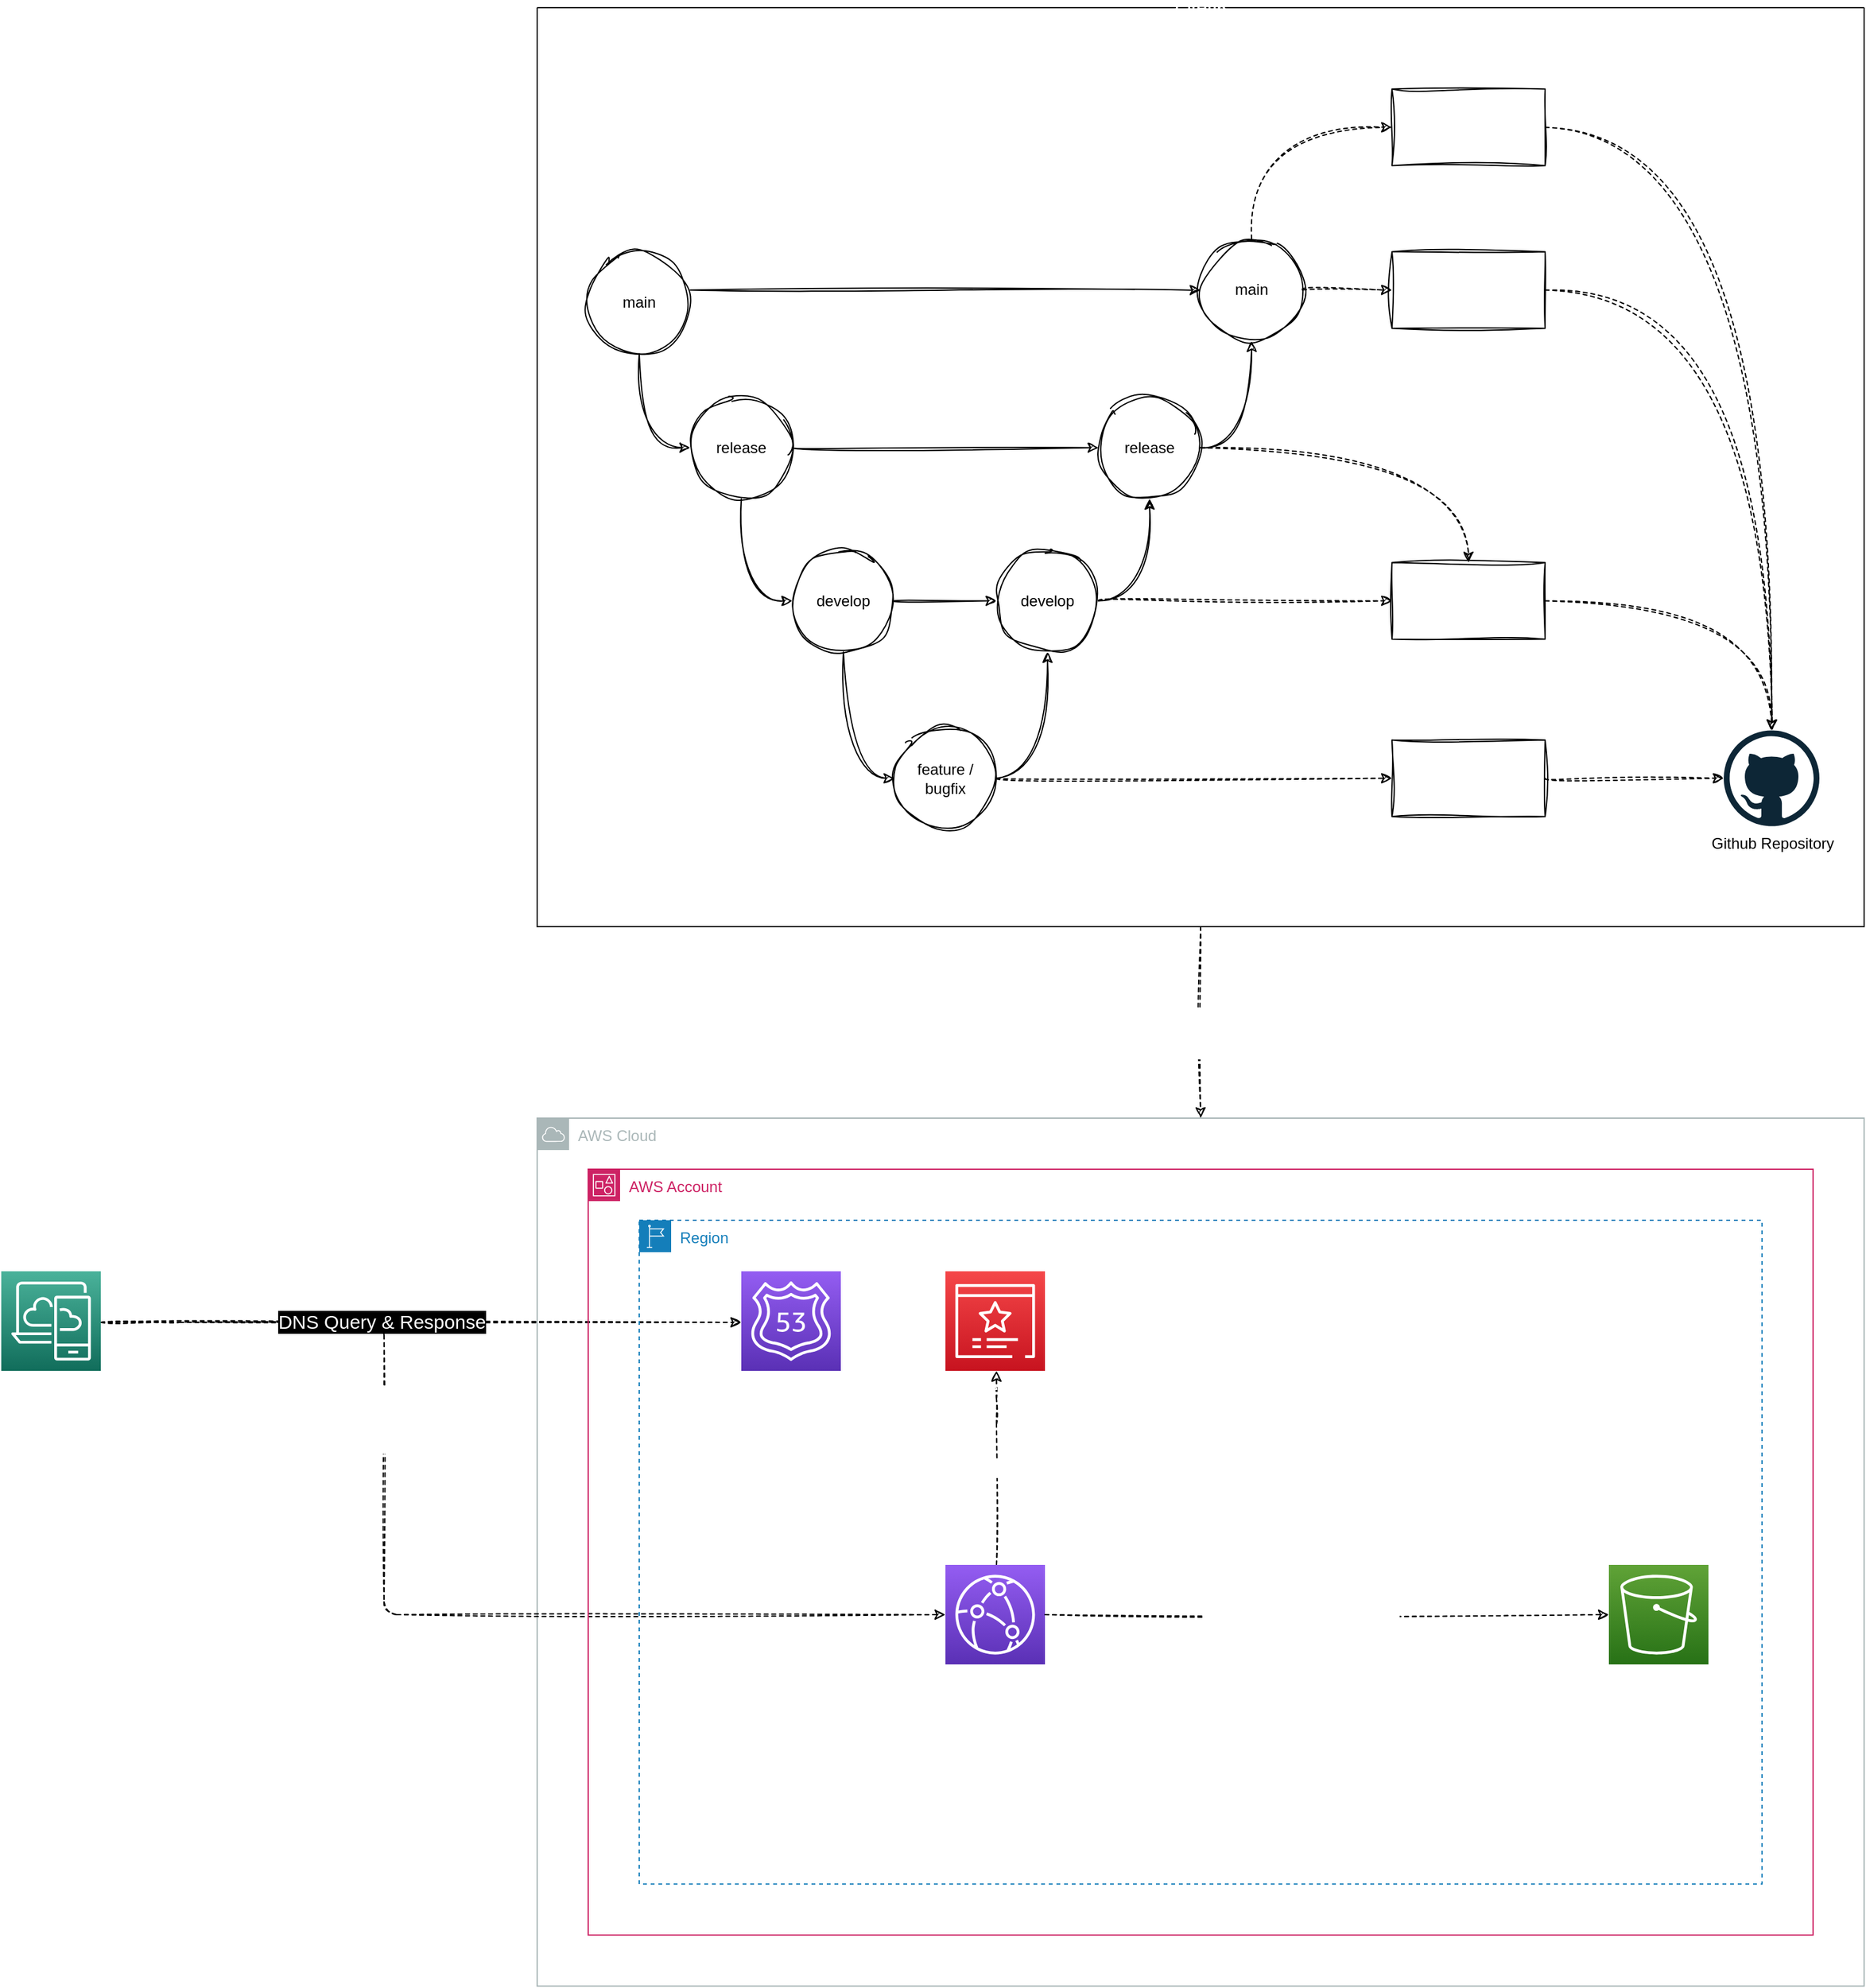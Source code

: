 <mxfile>
    <diagram id="VQ5N5fh5H-ArX9WsjE1C" name="Page-1">
        <mxGraphModel dx="2131" dy="1808" grid="1" gridSize="10" guides="1" tooltips="1" connect="1" arrows="1" fold="1" page="1" pageScale="1" pageWidth="1169" pageHeight="827" math="0" shadow="0">
            <root>
                <mxCell id="0"/>
                <mxCell id="1" parent="0"/>
                <mxCell id="59" value="AWS Cloud" style="outlineConnect=0;gradientColor=default;html=1;whiteSpace=wrap;fontSize=12;fontStyle=0;shape=mxgraph.aws4.group;grIcon=mxgraph.aws4.group_aws_cloud;strokeColor=#AAB7B8;fillColor=none;verticalAlign=top;align=left;spacingLeft=30;fontColor=#AAB7B8;dashed=0;gradientDirection=east;" vertex="1" parent="1">
                    <mxGeometry x="1080" y="840" width="1040" height="680" as="geometry"/>
                </mxCell>
                <mxCell id="91" value="use SSL Cettificate" style="edgeStyle=orthogonalEdgeStyle;sketch=1;html=1;dashed=1;fontSize=12;fontColor=#FFFFFF;" edge="1" parent="1" source="3" target="90">
                    <mxGeometry relative="1" as="geometry">
                        <Array as="points">
                            <mxPoint x="1440" y="1070"/>
                            <mxPoint x="1440" y="1070"/>
                        </Array>
                        <mxPoint as="offset"/>
                    </mxGeometry>
                </mxCell>
                <mxCell id="82" style="edgeStyle=orthogonalEdgeStyle;sketch=1;html=1;entryX=0;entryY=0.5;entryDx=0;entryDy=0;entryPerimeter=0;dashed=1;fontColor=#FFFFFF;" edge="1" parent="1" source="87" target="3">
                    <mxGeometry relative="1" as="geometry">
                        <mxPoint x="1040" y="1000.048" as="sourcePoint"/>
                        <Array as="points">
                            <mxPoint x="960" y="1000"/>
                            <mxPoint x="960" y="1229"/>
                        </Array>
                    </mxGeometry>
                </mxCell>
                <mxCell id="83" value="https://paulserban.eu/porfolio-apps&lt;br&gt;https://stage.paulserban.eu/portoflio-apps&lt;br&gt;https://test.paulserban.eu/portfolio-apps&lt;br&gt;https://dev.paulserban.eu/portoflio-apps" style="edgeLabel;html=1;align=left;verticalAlign=middle;resizable=0;points=[];fontColor=#FFFFFF;" vertex="1" connectable="0" parent="82">
                    <mxGeometry x="-0.329" y="-1" relative="1" as="geometry">
                        <mxPoint x="-129" y="-1" as="offset"/>
                    </mxGeometry>
                </mxCell>
                <mxCell id="80" style="edgeStyle=orthogonalEdgeStyle;sketch=1;html=1;dashed=1;fontColor=#FFFFFF;" edge="1" parent="1" source="87" target="63">
                    <mxGeometry relative="1" as="geometry">
                        <mxPoint x="1040" y="1000.048" as="sourcePoint"/>
                        <Array as="points">
                            <mxPoint x="790" y="1000"/>
                            <mxPoint x="790" y="1000"/>
                        </Array>
                    </mxGeometry>
                </mxCell>
                <mxCell id="81" value="DNS Query &amp;amp; Response" style="edgeLabel;html=1;align=center;verticalAlign=middle;resizable=0;points=[];fontColor=#FFFFFF;fontSize=15;labelBackgroundColor=#000000;" vertex="1" connectable="0" parent="80">
                    <mxGeometry x="-0.176" y="3" relative="1" as="geometry">
                        <mxPoint x="13" y="2" as="offset"/>
                    </mxGeometry>
                </mxCell>
                <mxCell id="60" value="AWS Account" style="points=[[0,0],[0.25,0],[0.5,0],[0.75,0],[1,0],[1,0.25],[1,0.5],[1,0.75],[1,1],[0.75,1],[0.5,1],[0.25,1],[0,1],[0,0.75],[0,0.5],[0,0.25]];outlineConnect=0;gradientColor=none;html=1;whiteSpace=wrap;fontSize=12;fontStyle=0;container=1;pointerEvents=0;collapsible=0;recursiveResize=0;shape=mxgraph.aws4.group;grIcon=mxgraph.aws4.group_account;strokeColor=#CD2264;fillColor=none;verticalAlign=top;align=left;spacingLeft=30;fontColor=#CD2264;dashed=0;" vertex="1" parent="1">
                    <mxGeometry x="1120" y="880" width="960" height="600" as="geometry"/>
                </mxCell>
                <mxCell id="61" value="Region" style="points=[[0,0],[0.25,0],[0.5,0],[0.75,0],[1,0],[1,0.25],[1,0.5],[1,0.75],[1,1],[0.75,1],[0.5,1],[0.25,1],[0,1],[0,0.75],[0,0.5],[0,0.25]];outlineConnect=0;gradientColor=none;html=1;whiteSpace=wrap;fontSize=12;fontStyle=0;container=1;pointerEvents=0;collapsible=0;recursiveResize=0;shape=mxgraph.aws4.group;grIcon=mxgraph.aws4.group_region;strokeColor=#147EBA;fillColor=none;verticalAlign=top;align=left;spacingLeft=30;fontColor=#147EBA;dashed=1;" vertex="1" parent="60">
                    <mxGeometry x="40" y="40" width="880" height="520" as="geometry"/>
                </mxCell>
                <mxCell id="3" value="&lt;font color=&quot;#ffffff&quot;&gt;CloudFront&lt;/font&gt;" style="sketch=0;points=[[0,0,0],[0.25,0,0],[0.5,0,0],[0.75,0,0],[1,0,0],[0,1,0],[0.25,1,0],[0.5,1,0],[0.75,1,0],[1,1,0],[0,0.25,0],[0,0.5,0],[0,0.75,0],[1,0.25,0],[1,0.5,0],[1,0.75,0]];outlineConnect=0;fontColor=#232F3E;gradientColor=#945DF2;gradientDirection=north;fillColor=#5A30B5;strokeColor=#ffffff;dashed=0;verticalLabelPosition=bottom;verticalAlign=top;align=center;html=1;fontSize=12;fontStyle=0;aspect=fixed;shape=mxgraph.aws4.resourceIcon;resIcon=mxgraph.aws4.cloudfront;" vertex="1" parent="61">
                    <mxGeometry x="240" y="270" width="78" height="78" as="geometry"/>
                </mxCell>
                <mxCell id="62" value="&lt;font color=&quot;#ffffff&quot;&gt;AWS S3&lt;/font&gt;" style="sketch=0;points=[[0,0,0],[0.25,0,0],[0.5,0,0],[0.75,0,0],[1,0,0],[0,1,0],[0.25,1,0],[0.5,1,0],[0.75,1,0],[1,1,0],[0,0.25,0],[0,0.5,0],[0,0.75,0],[1,0.25,0],[1,0.5,0],[1,0.75,0]];outlineConnect=0;fontColor=#232F3E;gradientColor=#60A337;gradientDirection=north;fillColor=#277116;strokeColor=#ffffff;dashed=0;verticalLabelPosition=bottom;verticalAlign=top;align=center;html=1;fontSize=12;fontStyle=0;aspect=fixed;shape=mxgraph.aws4.resourceIcon;resIcon=mxgraph.aws4.s3;" vertex="1" parent="61">
                    <mxGeometry x="760" y="270" width="78" height="78" as="geometry"/>
                </mxCell>
                <mxCell id="84" style="edgeStyle=orthogonalEdgeStyle;sketch=1;html=1;dashed=1;fontColor=#FFFFFF;" edge="1" parent="61" source="3" target="62">
                    <mxGeometry relative="1" as="geometry"/>
                </mxCell>
                <mxCell id="89" value="Origin Access Identity" style="edgeLabel;html=1;align=center;verticalAlign=middle;resizable=0;points=[];fontColor=#FFFFFF;fontSize=16;" vertex="1" connectable="0" parent="84">
                    <mxGeometry x="-0.213" relative="1" as="geometry">
                        <mxPoint x="27" as="offset"/>
                    </mxGeometry>
                </mxCell>
                <mxCell id="63" value="&lt;font color=&quot;#ffffff&quot;&gt;Route 53&lt;br&gt;paulserban.eu&lt;br&gt;&lt;/font&gt;" style="sketch=0;points=[[0,0,0],[0.25,0,0],[0.5,0,0],[0.75,0,0],[1,0,0],[0,1,0],[0.25,1,0],[0.5,1,0],[0.75,1,0],[1,1,0],[0,0.25,0],[0,0.5,0],[0,0.75,0],[1,0.25,0],[1,0.5,0],[1,0.75,0]];outlineConnect=0;fontColor=#232F3E;gradientColor=#945DF2;gradientDirection=north;fillColor=#5A30B5;strokeColor=#ffffff;dashed=0;verticalLabelPosition=bottom;verticalAlign=top;align=center;html=1;fontSize=12;fontStyle=0;aspect=fixed;shape=mxgraph.aws4.resourceIcon;resIcon=mxgraph.aws4.route_53;" vertex="1" parent="1">
                    <mxGeometry x="1240" y="960" width="78" height="78" as="geometry"/>
                </mxCell>
                <mxCell id="73" style="edgeStyle=orthogonalEdgeStyle;html=1;fontColor=#FFFFFF;dashed=1;sketch=1;curveFitting=1;jiggle=2;" edge="1" parent="1" source="95" target="59">
                    <mxGeometry relative="1" as="geometry"/>
                </mxCell>
                <mxCell id="76" value="&lt;font style=&quot;font-size: 16px;&quot;&gt;1. Publish NEW Content&lt;br&gt;2. Invalidate cache&lt;/font&gt;" style="edgeLabel;html=1;align=center;verticalAlign=middle;resizable=0;points=[];fontColor=#FFFFFF;" vertex="1" connectable="0" parent="73">
                    <mxGeometry x="0.122" y="2" relative="1" as="geometry">
                        <mxPoint as="offset"/>
                    </mxGeometry>
                </mxCell>
                <mxCell id="87" value="&lt;font color=&quot;#ffffff&quot;&gt;End User&lt;/font&gt;" style="sketch=0;points=[[0,0,0],[0.25,0,0],[0.5,0,0],[0.75,0,0],[1,0,0],[0,1,0],[0.25,1,0],[0.5,1,0],[0.75,1,0],[1,1,0],[0,0.25,0],[0,0.5,0],[0,0.75,0],[1,0.25,0],[1,0.5,0],[1,0.75,0]];outlineConnect=0;fontColor=#232F3E;gradientColor=#4AB29A;gradientDirection=north;fillColor=#116D5B;strokeColor=#ffffff;dashed=0;verticalLabelPosition=bottom;verticalAlign=top;align=center;html=1;fontSize=12;fontStyle=0;aspect=fixed;shape=mxgraph.aws4.resourceIcon;resIcon=mxgraph.aws4.desktop_and_app_streaming;" vertex="1" parent="1">
                    <mxGeometry x="660" y="960" width="78" height="78" as="geometry"/>
                </mxCell>
                <mxCell id="90" value="&lt;font color=&quot;#ffffff&quot; style=&quot;font-size: 12px;&quot;&gt;Certificate Manager&lt;/font&gt;" style="sketch=0;points=[[0,0,0],[0.25,0,0],[0.5,0,0],[0.75,0,0],[1,0,0],[0,1,0],[0.25,1,0],[0.5,1,0],[0.75,1,0],[1,1,0],[0,0.25,0],[0,0.5,0],[0,0.75,0],[1,0.25,0],[1,0.5,0],[1,0.75,0]];outlineConnect=0;fontColor=#232F3E;gradientColor=#F54749;gradientDirection=north;fillColor=#C7131F;strokeColor=#ffffff;dashed=0;verticalLabelPosition=bottom;verticalAlign=top;align=center;html=1;fontSize=12;fontStyle=0;aspect=fixed;shape=mxgraph.aws4.resourceIcon;resIcon=mxgraph.aws4.certificate_manager_3;" vertex="1" parent="1">
                    <mxGeometry x="1400" y="960" width="78" height="78" as="geometry"/>
                </mxCell>
                <mxCell id="95" value="GitHub" style="swimlane;startSize=0;sketch=0;fontSize=12;fontColor=#FFFFFF;fillColor=none;gradientColor=default;gradientDirection=east;" vertex="1" parent="1">
                    <mxGeometry x="1080" y="-30" width="1040" height="720" as="geometry">
                        <mxRectangle x="40" y="-590" width="50" height="40" as="alternateBounds"/>
                    </mxGeometry>
                </mxCell>
                <mxCell id="23" style="edgeStyle=orthogonalEdgeStyle;curved=1;html=1;sketch=1;curveFitting=1;jiggle=2;" edge="1" parent="95" target="18">
                    <mxGeometry relative="1" as="geometry">
                        <mxPoint x="120.0" y="221.25" as="sourcePoint"/>
                    </mxGeometry>
                </mxCell>
                <mxCell id="5" value="main" style="ellipse;whiteSpace=wrap;html=1;sketch=1;curveFitting=1;jiggle=2;" vertex="1" parent="95">
                    <mxGeometry x="40" y="191.25" width="80" height="80" as="geometry"/>
                </mxCell>
                <mxCell id="6" value="release" style="ellipse;whiteSpace=wrap;html=1;sketch=1;curveFitting=1;jiggle=2;" vertex="1" parent="95">
                    <mxGeometry x="120" y="304.75" width="80" height="80" as="geometry"/>
                </mxCell>
                <mxCell id="7" style="edgeStyle=orthogonalEdgeStyle;html=1;entryX=0;entryY=0.5;entryDx=0;entryDy=0;curved=1;sketch=1;curveFitting=1;jiggle=2;" edge="1" parent="95" source="5" target="6">
                    <mxGeometry relative="1" as="geometry">
                        <mxPoint x="80.0" y="261.25" as="sourcePoint"/>
                    </mxGeometry>
                </mxCell>
                <mxCell id="8" value="develop" style="ellipse;whiteSpace=wrap;html=1;sketch=1;curveFitting=1;jiggle=2;" vertex="1" parent="95">
                    <mxGeometry x="200" y="424.75" width="80" height="80" as="geometry"/>
                </mxCell>
                <mxCell id="9" style="edgeStyle=orthogonalEdgeStyle;curved=1;html=1;entryX=0;entryY=0.5;entryDx=0;entryDy=0;sketch=1;curveFitting=1;jiggle=2;" edge="1" parent="95" source="6" target="8">
                    <mxGeometry relative="1" as="geometry"/>
                </mxCell>
                <mxCell id="10" value="feature / bugfix" style="ellipse;whiteSpace=wrap;html=1;sketch=1;curveFitting=1;jiggle=2;" vertex="1" parent="95">
                    <mxGeometry x="280" y="563.75" width="80" height="80" as="geometry"/>
                </mxCell>
                <mxCell id="11" style="edgeStyle=orthogonalEdgeStyle;curved=1;html=1;entryX=0;entryY=0.5;entryDx=0;entryDy=0;sketch=1;curveFitting=1;jiggle=2;" edge="1" parent="95" source="8" target="10">
                    <mxGeometry relative="1" as="geometry"/>
                </mxCell>
                <mxCell id="12" value="develop" style="ellipse;whiteSpace=wrap;html=1;sketch=1;curveFitting=1;jiggle=2;" vertex="1" parent="95">
                    <mxGeometry x="360" y="424.75" width="80" height="80" as="geometry"/>
                </mxCell>
                <mxCell id="21" style="edgeStyle=orthogonalEdgeStyle;curved=1;html=1;sketch=1;curveFitting=1;jiggle=2;" edge="1" parent="95" source="8" target="12">
                    <mxGeometry relative="1" as="geometry"/>
                </mxCell>
                <mxCell id="13" style="edgeStyle=orthogonalEdgeStyle;curved=1;html=1;exitX=1;exitY=0.5;exitDx=0;exitDy=0;sketch=1;curveFitting=1;jiggle=2;" edge="1" parent="95" source="10" target="12">
                    <mxGeometry relative="1" as="geometry">
                        <Array as="points">
                            <mxPoint x="400" y="603.75"/>
                        </Array>
                    </mxGeometry>
                </mxCell>
                <mxCell id="15" value="release" style="ellipse;whiteSpace=wrap;html=1;sketch=1;curveFitting=1;jiggle=2;" vertex="1" parent="95">
                    <mxGeometry x="440" y="304.75" width="80" height="80" as="geometry"/>
                </mxCell>
                <mxCell id="22" style="edgeStyle=orthogonalEdgeStyle;curved=1;html=1;sketch=1;curveFitting=1;jiggle=2;" edge="1" parent="95" source="6" target="15">
                    <mxGeometry relative="1" as="geometry"/>
                </mxCell>
                <mxCell id="16" style="edgeStyle=orthogonalEdgeStyle;curved=1;html=1;sketch=1;curveFitting=1;jiggle=2;" edge="1" parent="95" source="12" target="15">
                    <mxGeometry relative="1" as="geometry">
                        <Array as="points">
                            <mxPoint x="480" y="464.75"/>
                        </Array>
                    </mxGeometry>
                </mxCell>
                <mxCell id="18" value="main" style="ellipse;whiteSpace=wrap;html=1;sketch=1;curveFitting=1;jiggle=2;" vertex="1" parent="95">
                    <mxGeometry x="520" y="181.25" width="80" height="80" as="geometry"/>
                </mxCell>
                <mxCell id="19" style="edgeStyle=orthogonalEdgeStyle;curved=1;html=1;sketch=1;curveFitting=1;jiggle=2;" edge="1" parent="95" source="15" target="18">
                    <mxGeometry relative="1" as="geometry">
                        <Array as="points">
                            <mxPoint x="560" y="344.75"/>
                        </Array>
                    </mxGeometry>
                </mxCell>
                <mxCell id="64" value="Github Repository" style="dashed=0;outlineConnect=0;html=1;align=center;labelPosition=center;verticalLabelPosition=bottom;verticalAlign=top;shape=mxgraph.weblogos.github" vertex="1" parent="95">
                    <mxGeometry x="930" y="566.25" width="75" height="75" as="geometry"/>
                </mxCell>
                <mxCell id="72" style="edgeStyle=orthogonalEdgeStyle;curved=1;html=1;fontColor=#FFFFFF;dashed=1;sketch=1;curveFitting=1;jiggle=2;" edge="1" parent="95" source="65" target="64">
                    <mxGeometry relative="1" as="geometry"/>
                </mxCell>
                <mxCell id="65" value="DEV" style="whiteSpace=wrap;html=1;fontColor=#FFFFFF;sketch=1;curveFitting=1;jiggle=2;" vertex="1" parent="95">
                    <mxGeometry x="670" y="573.75" width="120" height="60" as="geometry"/>
                </mxCell>
                <mxCell id="24" style="edgeStyle=orthogonalEdgeStyle;curved=1;html=1;dashed=1;sketch=1;curveFitting=1;jiggle=2;" edge="1" parent="95" source="10" target="65">
                    <mxGeometry relative="1" as="geometry">
                        <mxPoint x="670" y="602.75" as="targetPoint"/>
                    </mxGeometry>
                </mxCell>
                <mxCell id="71" style="edgeStyle=orthogonalEdgeStyle;curved=1;html=1;fontColor=#FFFFFF;dashed=1;sketch=1;curveFitting=1;jiggle=2;" edge="1" parent="95" source="66" target="64">
                    <mxGeometry relative="1" as="geometry"/>
                </mxCell>
                <mxCell id="66" value="TEST" style="whiteSpace=wrap;html=1;fontColor=#FFFFFF;sketch=1;curveFitting=1;jiggle=2;" vertex="1" parent="95">
                    <mxGeometry x="670" y="434.75" width="120" height="60" as="geometry"/>
                </mxCell>
                <mxCell id="25" style="edgeStyle=orthogonalEdgeStyle;curved=1;html=1;dashed=1;sketch=1;curveFitting=1;jiggle=2;" edge="1" parent="95" source="12" target="66">
                    <mxGeometry relative="1" as="geometry">
                        <mxPoint x="670" y="463.75" as="targetPoint"/>
                    </mxGeometry>
                </mxCell>
                <mxCell id="27" style="edgeStyle=orthogonalEdgeStyle;curved=1;html=1;dashed=1;sketch=1;curveFitting=1;jiggle=2;" edge="1" parent="95" source="15" target="66">
                    <mxGeometry relative="1" as="geometry">
                        <mxPoint x="709.975" y="433.75" as="targetPoint"/>
                    </mxGeometry>
                </mxCell>
                <mxCell id="70" style="edgeStyle=orthogonalEdgeStyle;curved=1;html=1;fontColor=#FFFFFF;dashed=1;sketch=1;curveFitting=1;jiggle=2;" edge="1" parent="95" source="67" target="64">
                    <mxGeometry relative="1" as="geometry">
                        <Array as="points">
                            <mxPoint x="968" y="221.75"/>
                        </Array>
                    </mxGeometry>
                </mxCell>
                <mxCell id="67" value="STAGE" style="whiteSpace=wrap;html=1;fontColor=#FFFFFF;sketch=1;curveFitting=1;jiggle=2;" vertex="1" parent="95">
                    <mxGeometry x="670" y="191.25" width="120" height="60" as="geometry"/>
                </mxCell>
                <mxCell id="26" style="edgeStyle=orthogonalEdgeStyle;curved=1;html=1;dashed=1;sketch=1;curveFitting=1;jiggle=2;" edge="1" parent="95" source="18" target="67">
                    <mxGeometry relative="1" as="geometry">
                        <mxPoint x="670" y="220.306" as="targetPoint"/>
                    </mxGeometry>
                </mxCell>
                <mxCell id="69" style="edgeStyle=orthogonalEdgeStyle;curved=1;html=1;fontColor=#FFFFFF;dashed=1;sketch=1;curveFitting=1;jiggle=2;" edge="1" parent="95" source="68" target="64">
                    <mxGeometry relative="1" as="geometry"/>
                </mxCell>
                <mxCell id="68" value="PROD" style="whiteSpace=wrap;html=1;fontColor=#FFFFFF;sketch=1;curveFitting=1;jiggle=2;" vertex="1" parent="95">
                    <mxGeometry x="670" y="63.75" width="120" height="60" as="geometry"/>
                </mxCell>
                <mxCell id="28" style="edgeStyle=orthogonalEdgeStyle;curved=1;html=1;dashed=1;sketch=1;curveFitting=1;jiggle=2;" edge="1" parent="95" source="18" target="68">
                    <mxGeometry relative="1" as="geometry">
                        <mxPoint x="670" y="93.75" as="targetPoint"/>
                        <Array as="points">
                            <mxPoint x="560" y="93.75"/>
                        </Array>
                    </mxGeometry>
                </mxCell>
            </root>
        </mxGraphModel>
    </diagram>
</mxfile>